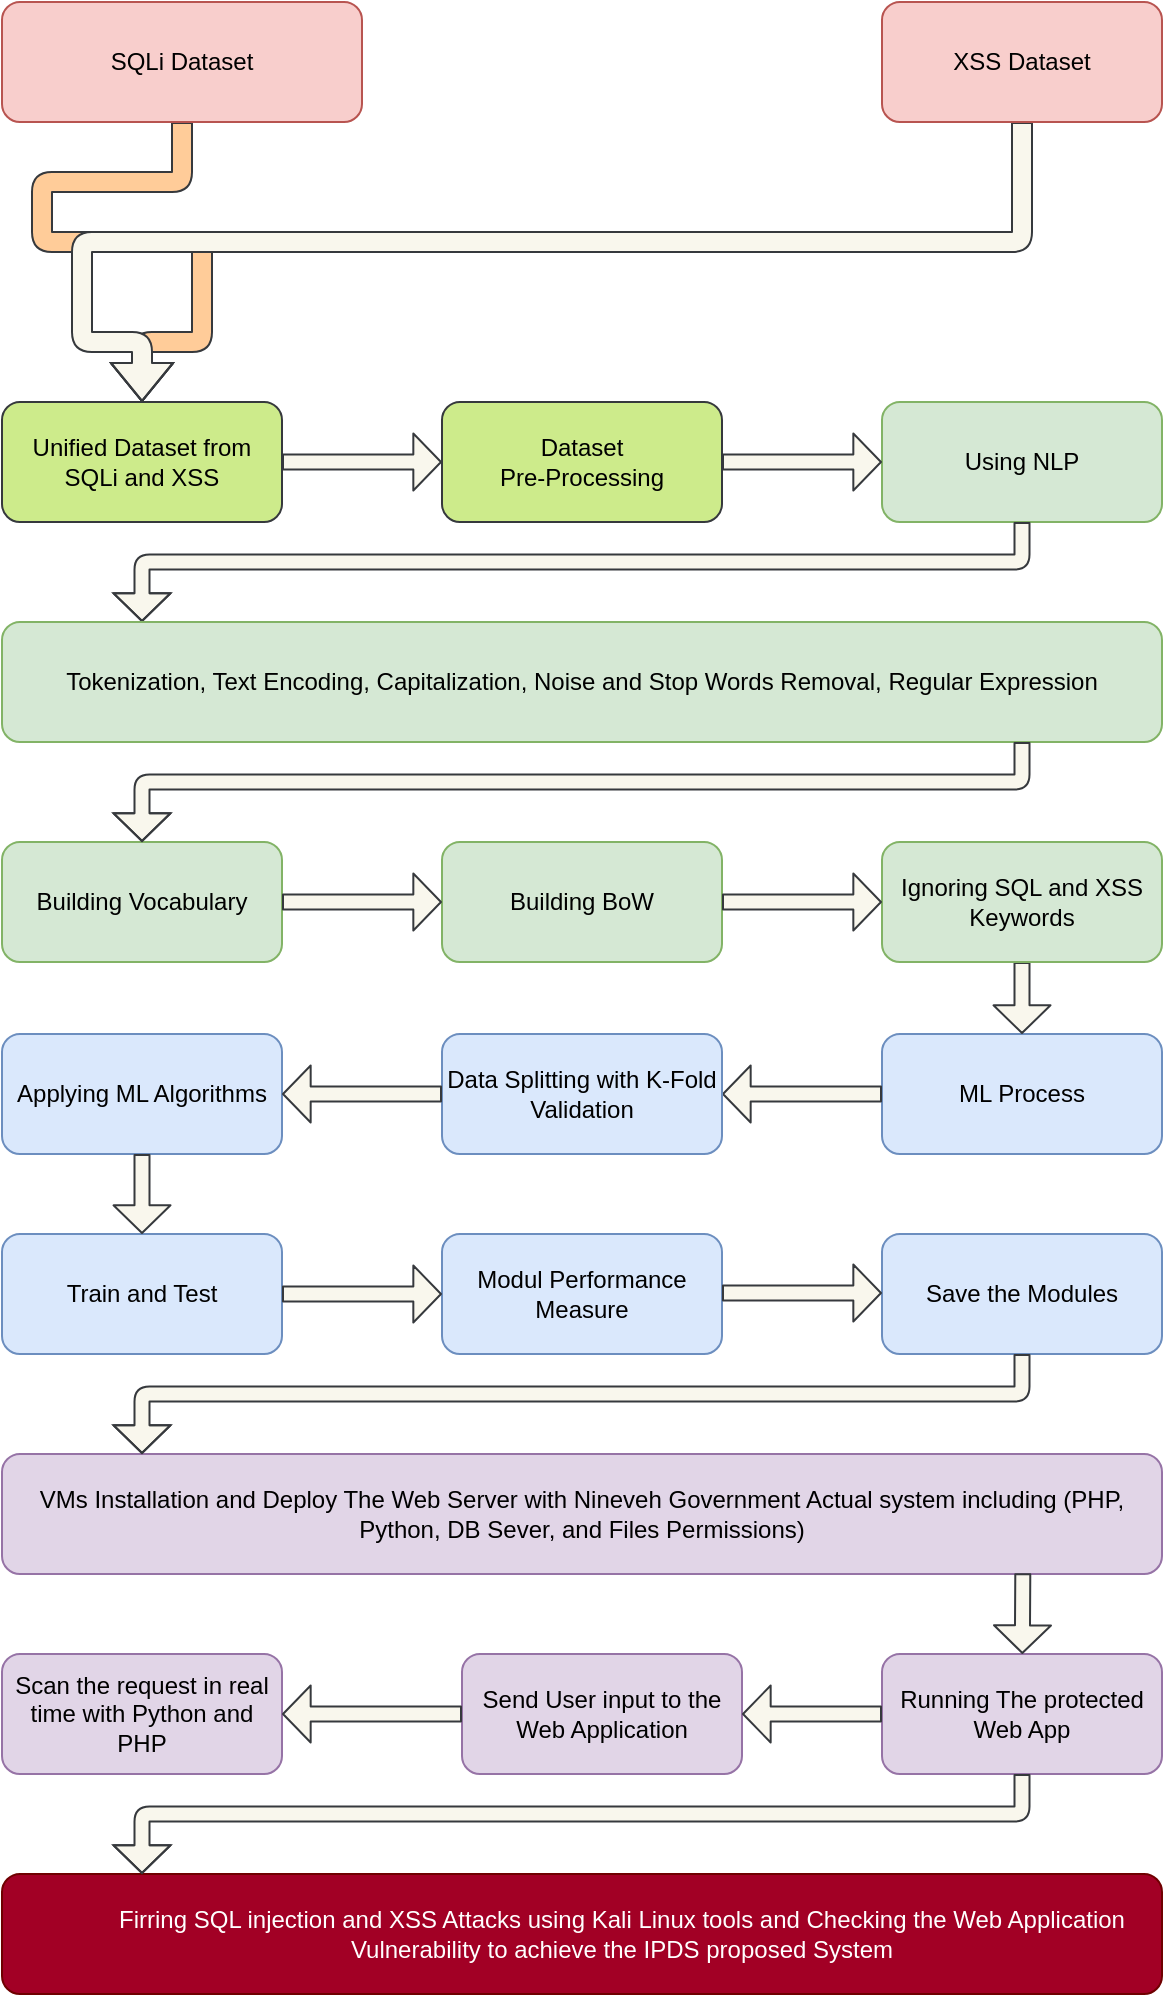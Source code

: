 <mxfile>
    <diagram id="TFNXv4I34hWf055LzY64" name="Page-1">
        <mxGraphModel dx="1066" dy="607" grid="1" gridSize="10" guides="1" tooltips="1" connect="1" arrows="1" fold="1" page="1" pageScale="1" pageWidth="827" pageHeight="1169" math="0" shadow="0">
            <root>
                <mxCell id="0"/>
                <mxCell id="1" parent="0"/>
                <mxCell id="20" style="edgeStyle=orthogonalEdgeStyle;curved=1;html=1;entryX=0.5;entryY=0;entryDx=0;entryDy=0;exitX=0.5;exitY=1;exitDx=0;exitDy=0;fontSize=12;strokeWidth=1;strokeColor=#36393d;shape=flexArrow;fillColor=#ffcc99;" parent="1" source="2" target="5" edge="1">
                    <mxGeometry relative="1" as="geometry">
                        <Array as="points">
                            <mxPoint x="310" y="100"/>
                            <mxPoint x="240" y="100"/>
                            <mxPoint x="240" y="130"/>
                            <mxPoint x="320" y="130"/>
                            <mxPoint x="320" y="180"/>
                            <mxPoint x="290" y="180"/>
                        </Array>
                    </mxGeometry>
                </mxCell>
                <mxCell id="2" value="SQLi Dataset" style="rounded=1;whiteSpace=wrap;html=1;fillColor=#f8cecc;strokeColor=#b85450;" parent="1" vertex="1">
                    <mxGeometry x="220" y="10" width="180" height="60" as="geometry"/>
                </mxCell>
                <mxCell id="21" style="edgeStyle=orthogonalEdgeStyle;curved=1;html=1;entryX=0.5;entryY=0;entryDx=0;entryDy=0;exitX=0.5;exitY=1;exitDx=0;exitDy=0;strokeWidth=1;strokeColor=#36393d;shape=flexArrow;fillColor=#f9f7ed;" parent="1" source="3" target="5" edge="1">
                    <mxGeometry relative="1" as="geometry">
                        <Array as="points">
                            <mxPoint x="730" y="130"/>
                            <mxPoint x="260" y="130"/>
                            <mxPoint x="260" y="180"/>
                            <mxPoint x="290" y="180"/>
                        </Array>
                    </mxGeometry>
                </mxCell>
                <mxCell id="3" value="XSS Dataset" style="rounded=1;whiteSpace=wrap;html=1;fillColor=#f8cecc;strokeColor=#b85450;" parent="1" vertex="1">
                    <mxGeometry x="660" y="10" width="140" height="60" as="geometry"/>
                </mxCell>
                <mxCell id="10" style="edgeStyle=none;html=1;entryX=0;entryY=0.5;entryDx=0;entryDy=0;strokeColor=#36393d;strokeWidth=1;shape=flexArrow;fillColor=#f9f7ed;width=7.5;endSize=4.278;" parent="1" source="5" target="9" edge="1">
                    <mxGeometry relative="1" as="geometry"/>
                </mxCell>
                <mxCell id="5" value="Unified Dataset from SQLi and XSS" style="rounded=1;whiteSpace=wrap;html=1;fillColor=#cdeb8b;strokeColor=#36393d;" parent="1" vertex="1">
                    <mxGeometry x="220" y="210" width="140" height="60" as="geometry"/>
                </mxCell>
                <mxCell id="9" value="Dataset &lt;br&gt;Pre-Processing" style="rounded=1;whiteSpace=wrap;html=1;fillColor=#cdeb8b;strokeColor=#36393d;" parent="1" vertex="1">
                    <mxGeometry x="440" y="210" width="140" height="60" as="geometry"/>
                </mxCell>
                <mxCell id="11" value="Using NLP" style="rounded=1;whiteSpace=wrap;html=1;fillColor=#d5e8d4;strokeColor=#82b366;" parent="1" vertex="1">
                    <mxGeometry x="660" y="210" width="140" height="60" as="geometry"/>
                </mxCell>
                <mxCell id="13" value="ML Process" style="rounded=1;whiteSpace=wrap;html=1;fillColor=#dae8fc;strokeColor=#6c8ebf;" parent="1" vertex="1">
                    <mxGeometry x="660" y="526" width="140" height="60" as="geometry"/>
                </mxCell>
                <mxCell id="17" value="&lt;blockquote style=&quot;margin: 0 0 0 40px; border: none; padding: 0px;&quot;&gt;Firring SQL injection and XSS Attacks using Kali Linux tools and Checking the Web Application Vulnerability to achieve the IPDS proposed System&lt;/blockquote&gt;" style="rounded=1;whiteSpace=wrap;html=1;fillColor=#a20025;strokeColor=#6F0000;fontColor=#ffffff;" parent="1" vertex="1">
                    <mxGeometry x="220" y="946" width="580" height="60" as="geometry"/>
                </mxCell>
                <mxCell id="27" style="edgeStyle=none;html=1;strokeColor=#36393d;strokeWidth=1;shape=flexArrow;fillColor=#f9f7ed;width=7.5;endSize=4.278;entryX=0;entryY=0.5;entryDx=0;entryDy=0;" parent="1" target="11" edge="1">
                    <mxGeometry relative="1" as="geometry">
                        <mxPoint x="580" y="240" as="sourcePoint"/>
                        <mxPoint x="430" y="370" as="targetPoint"/>
                        <Array as="points"/>
                    </mxGeometry>
                </mxCell>
                <mxCell id="28" style="edgeStyle=none;html=1;strokeColor=#36393d;strokeWidth=1;shape=flexArrow;fillColor=#f9f7ed;width=7.5;endSize=4.278;exitX=0.5;exitY=1;exitDx=0;exitDy=0;" parent="1" source="37" target="13" edge="1">
                    <mxGeometry relative="1" as="geometry">
                        <mxPoint x="249.76" y="590" as="sourcePoint"/>
                        <mxPoint x="249.76" y="640" as="targetPoint"/>
                    </mxGeometry>
                </mxCell>
                <mxCell id="29" style="edgeStyle=none;html=1;entryX=1;entryY=0.5;entryDx=0;entryDy=0;strokeColor=#36393d;strokeWidth=1;shape=flexArrow;fillColor=#f9f7ed;width=7.5;endSize=4.278;exitX=0;exitY=0.5;exitDx=0;exitDy=0;" parent="1" source="13" target="44" edge="1">
                    <mxGeometry relative="1" as="geometry">
                        <mxPoint x="249.76" y="596" as="sourcePoint"/>
                        <mxPoint x="249.76" y="646" as="targetPoint"/>
                    </mxGeometry>
                </mxCell>
                <mxCell id="32" style="edgeStyle=none;html=1;strokeColor=#36393d;strokeWidth=1;shape=flexArrow;fillColor=#f9f7ed;width=7.5;endSize=4.278;exitX=0.5;exitY=1;exitDx=0;exitDy=0;" parent="1" source="11" edge="1">
                    <mxGeometry relative="1" as="geometry">
                        <mxPoint x="299.76" y="500" as="sourcePoint"/>
                        <mxPoint x="290" y="320" as="targetPoint"/>
                        <Array as="points">
                            <mxPoint x="730" y="290"/>
                            <mxPoint x="290" y="290"/>
                        </Array>
                    </mxGeometry>
                </mxCell>
                <mxCell id="33" value="Tokenization, Text Encoding, Capitalization, Noise and Stop Words Removal, Regular Expression" style="rounded=1;whiteSpace=wrap;html=1;fillColor=#d5e8d4;strokeColor=#82b366;" parent="1" vertex="1">
                    <mxGeometry x="220" y="320" width="580" height="60" as="geometry"/>
                </mxCell>
                <mxCell id="37" value="Ignoring SQL and XSS Keywords" style="rounded=1;whiteSpace=wrap;html=1;fillColor=#d5e8d4;strokeColor=#82b366;" parent="1" vertex="1">
                    <mxGeometry x="660" y="430" width="140" height="60" as="geometry"/>
                </mxCell>
                <mxCell id="38" value="Building Vocabulary" style="rounded=1;whiteSpace=wrap;html=1;fillColor=#d5e8d4;strokeColor=#82b366;" parent="1" vertex="1">
                    <mxGeometry x="220" y="430" width="140" height="60" as="geometry"/>
                </mxCell>
                <mxCell id="40" value="Building&amp;nbsp;BoW" style="rounded=1;whiteSpace=wrap;html=1;fillColor=#d5e8d4;strokeColor=#82b366;" parent="1" vertex="1">
                    <mxGeometry x="440" y="430" width="140" height="60" as="geometry"/>
                </mxCell>
                <mxCell id="41" style="edgeStyle=none;html=1;entryX=0;entryY=0.5;entryDx=0;entryDy=0;strokeColor=#36393d;strokeWidth=1;shape=flexArrow;fillColor=#f9f7ed;width=7.5;endSize=4.278;" parent="1" target="40" edge="1">
                    <mxGeometry relative="1" as="geometry">
                        <mxPoint x="360" y="460" as="sourcePoint"/>
                        <mxPoint x="259.76" y="590" as="targetPoint"/>
                    </mxGeometry>
                </mxCell>
                <mxCell id="42" style="edgeStyle=none;html=1;strokeColor=#36393d;strokeWidth=1;shape=flexArrow;fillColor=#f9f7ed;width=7.5;endSize=4.278;exitX=1;exitY=0.5;exitDx=0;exitDy=0;" parent="1" source="40" edge="1">
                    <mxGeometry relative="1" as="geometry">
                        <mxPoint x="580" y="460" as="sourcePoint"/>
                        <mxPoint x="660" y="460" as="targetPoint"/>
                    </mxGeometry>
                </mxCell>
                <mxCell id="44" value="Data Splitting with K-Fold Validation" style="rounded=1;whiteSpace=wrap;html=1;fillColor=#dae8fc;strokeColor=#6c8ebf;" parent="1" vertex="1">
                    <mxGeometry x="440" y="526" width="140" height="60" as="geometry"/>
                </mxCell>
                <mxCell id="45" value="Applying ML Algorithms" style="rounded=1;whiteSpace=wrap;html=1;fillColor=#dae8fc;strokeColor=#6c8ebf;" parent="1" vertex="1">
                    <mxGeometry x="220" y="526" width="140" height="60" as="geometry"/>
                </mxCell>
                <mxCell id="46" value="Train and Test" style="rounded=1;whiteSpace=wrap;html=1;fillColor=#dae8fc;strokeColor=#6c8ebf;" parent="1" vertex="1">
                    <mxGeometry x="220" y="626" width="140" height="60" as="geometry"/>
                </mxCell>
                <mxCell id="47" value="Modul Performance Measure" style="rounded=1;whiteSpace=wrap;html=1;fillColor=#dae8fc;strokeColor=#6c8ebf;" parent="1" vertex="1">
                    <mxGeometry x="440" y="626" width="140" height="60" as="geometry"/>
                </mxCell>
                <mxCell id="48" value="Save the Modules" style="rounded=1;whiteSpace=wrap;html=1;fillColor=#dae8fc;strokeColor=#6c8ebf;" parent="1" vertex="1">
                    <mxGeometry x="660" y="626" width="140" height="60" as="geometry"/>
                </mxCell>
                <mxCell id="49" style="edgeStyle=none;html=1;entryX=1;entryY=0.5;entryDx=0;entryDy=0;strokeColor=#36393d;strokeWidth=1;shape=flexArrow;fillColor=#f9f7ed;width=7.5;endSize=4.278;exitX=0;exitY=0.5;exitDx=0;exitDy=0;" parent="1" source="44" target="45" edge="1">
                    <mxGeometry relative="1" as="geometry">
                        <mxPoint x="670" y="566" as="sourcePoint"/>
                        <mxPoint x="590" y="566" as="targetPoint"/>
                    </mxGeometry>
                </mxCell>
                <mxCell id="50" style="edgeStyle=none;html=1;entryX=0.5;entryY=0;entryDx=0;entryDy=0;strokeColor=#36393d;strokeWidth=1;shape=flexArrow;fillColor=#f9f7ed;width=7.5;endSize=4.278;exitX=0.5;exitY=1;exitDx=0;exitDy=0;" parent="1" source="45" target="46" edge="1">
                    <mxGeometry relative="1" as="geometry">
                        <mxPoint x="450" y="606" as="sourcePoint"/>
                        <mxPoint x="370" y="606" as="targetPoint"/>
                    </mxGeometry>
                </mxCell>
                <mxCell id="51" style="edgeStyle=none;html=1;entryX=0;entryY=0.5;entryDx=0;entryDy=0;strokeColor=#36393d;strokeWidth=1;shape=flexArrow;fillColor=#f9f7ed;width=7.5;endSize=4.278;exitX=1;exitY=0.5;exitDx=0;exitDy=0;" parent="1" source="46" target="47" edge="1">
                    <mxGeometry relative="1" as="geometry">
                        <mxPoint x="300" y="586" as="sourcePoint"/>
                        <mxPoint x="300" y="636" as="targetPoint"/>
                    </mxGeometry>
                </mxCell>
                <mxCell id="52" style="edgeStyle=none;html=1;entryX=0;entryY=0.5;entryDx=0;entryDy=0;strokeColor=#36393d;strokeWidth=1;shape=flexArrow;fillColor=#f9f7ed;width=7.5;endSize=4.278;exitX=1;exitY=0.5;exitDx=0;exitDy=0;" parent="1" edge="1">
                    <mxGeometry relative="1" as="geometry">
                        <mxPoint x="580" y="655.5" as="sourcePoint"/>
                        <mxPoint x="660" y="655.5" as="targetPoint"/>
                    </mxGeometry>
                </mxCell>
                <mxCell id="54" value="VMs Installation and Deploy The Web Server with Nineveh Government Actual system including (PHP, Python, DB Sever, and Files Permissions)" style="rounded=1;whiteSpace=wrap;html=1;fillColor=#e1d5e7;strokeColor=#9673a6;" parent="1" vertex="1">
                    <mxGeometry x="220" y="736" width="580" height="60" as="geometry"/>
                </mxCell>
                <mxCell id="55" value="Running The protected Web App" style="rounded=1;whiteSpace=wrap;html=1;fillColor=#e1d5e7;strokeColor=#9673a6;" parent="1" vertex="1">
                    <mxGeometry x="660" y="836" width="140" height="60" as="geometry"/>
                </mxCell>
                <mxCell id="56" value="Send User input to the Web Application" style="rounded=1;whiteSpace=wrap;html=1;fillColor=#e1d5e7;strokeColor=#9673a6;" parent="1" vertex="1">
                    <mxGeometry x="450" y="836" width="140" height="60" as="geometry"/>
                </mxCell>
                <mxCell id="57" value="Scan the request in real time with Python and PHP" style="rounded=1;whiteSpace=wrap;html=1;fillColor=#e1d5e7;strokeColor=#9673a6;" parent="1" vertex="1">
                    <mxGeometry x="220" y="836" width="140" height="60" as="geometry"/>
                </mxCell>
                <mxCell id="61" style="edgeStyle=none;html=1;strokeColor=#36393d;strokeWidth=1;shape=flexArrow;fillColor=#f9f7ed;width=7.5;endSize=4.278;exitX=0.88;exitY=0.994;exitDx=0;exitDy=0;exitPerimeter=0;" parent="1" source="54" target="55" edge="1">
                    <mxGeometry relative="1" as="geometry">
                        <mxPoint x="730" y="682.0" as="sourcePoint"/>
                        <mxPoint x="730" y="742.0" as="targetPoint"/>
                    </mxGeometry>
                </mxCell>
                <mxCell id="62" style="edgeStyle=none;html=1;entryX=1;entryY=0.5;entryDx=0;entryDy=0;strokeColor=#36393d;strokeWidth=1;shape=flexArrow;fillColor=#f9f7ed;width=7.5;endSize=4.278;exitX=0;exitY=0.5;exitDx=0;exitDy=0;" parent="1" source="55" target="56" edge="1">
                    <mxGeometry relative="1" as="geometry">
                        <mxPoint x="670" y="486.0" as="sourcePoint"/>
                        <mxPoint x="590" y="486.0" as="targetPoint"/>
                    </mxGeometry>
                </mxCell>
                <mxCell id="63" style="edgeStyle=none;html=1;entryX=1;entryY=0.5;entryDx=0;entryDy=0;strokeColor=#36393d;strokeWidth=1;shape=flexArrow;fillColor=#f9f7ed;width=7.5;endSize=4.278;exitX=0;exitY=0.5;exitDx=0;exitDy=0;" parent="1" source="56" target="57" edge="1">
                    <mxGeometry relative="1" as="geometry">
                        <mxPoint x="670" y="876.0" as="sourcePoint"/>
                        <mxPoint x="600" y="876.0" as="targetPoint"/>
                    </mxGeometry>
                </mxCell>
                <mxCell id="71" style="edgeStyle=none;html=1;strokeColor=#36393d;strokeWidth=1;shape=flexArrow;fillColor=#f9f7ed;width=7.5;endSize=4.278;exitX=0.5;exitY=1;exitDx=0;exitDy=0;" parent="1" edge="1">
                    <mxGeometry relative="1" as="geometry">
                        <mxPoint x="730.0" y="380" as="sourcePoint"/>
                        <mxPoint x="290" y="430" as="targetPoint"/>
                        <Array as="points">
                            <mxPoint x="730" y="400"/>
                            <mxPoint x="290" y="400"/>
                        </Array>
                    </mxGeometry>
                </mxCell>
                <mxCell id="72" style="edgeStyle=none;html=1;strokeColor=#36393d;strokeWidth=1;shape=flexArrow;fillColor=#f9f7ed;width=7.5;endSize=4.278;exitX=0.5;exitY=1;exitDx=0;exitDy=0;" parent="1" edge="1">
                    <mxGeometry relative="1" as="geometry">
                        <mxPoint x="730.0" y="686" as="sourcePoint"/>
                        <mxPoint x="290" y="736" as="targetPoint"/>
                        <Array as="points">
                            <mxPoint x="730" y="706"/>
                            <mxPoint x="290" y="706"/>
                        </Array>
                    </mxGeometry>
                </mxCell>
                <mxCell id="73" style="edgeStyle=none;html=1;strokeColor=#36393d;strokeWidth=1;shape=flexArrow;fillColor=#f9f7ed;width=7.5;endSize=4.278;exitX=0.5;exitY=1;exitDx=0;exitDy=0;" parent="1" edge="1">
                    <mxGeometry relative="1" as="geometry">
                        <mxPoint x="730.0" y="896" as="sourcePoint"/>
                        <mxPoint x="290" y="946" as="targetPoint"/>
                        <Array as="points">
                            <mxPoint x="730" y="916"/>
                            <mxPoint x="290" y="916"/>
                        </Array>
                    </mxGeometry>
                </mxCell>
            </root>
        </mxGraphModel>
    </diagram>
</mxfile>